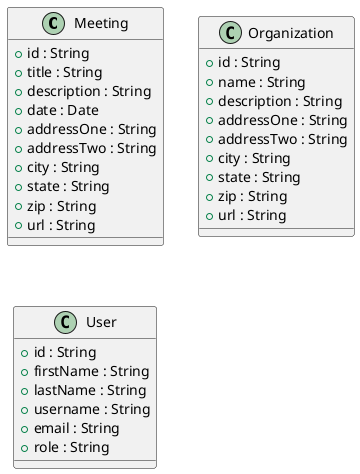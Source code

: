 @startuml
'Classes which are explictly part of the public API
class Meeting {
    +id : String
    +title : String
    +description : String
    +date : Date
    +addressOne : String
    +addressTwo : String
    +city : String
    +state : String
    +zip : String
    +url : String
}

class Organization {
    +id : String
    +name : String
    +description : String
    +addressOne : String
    +addressTwo : String
    +city : String
    +state : String
    +zip : String
    +url : String
}

class User {
    +id : String
    +firstName : String
    +lastName : String
    +username : String
    +email : String
    +role : String
}
@enduml
